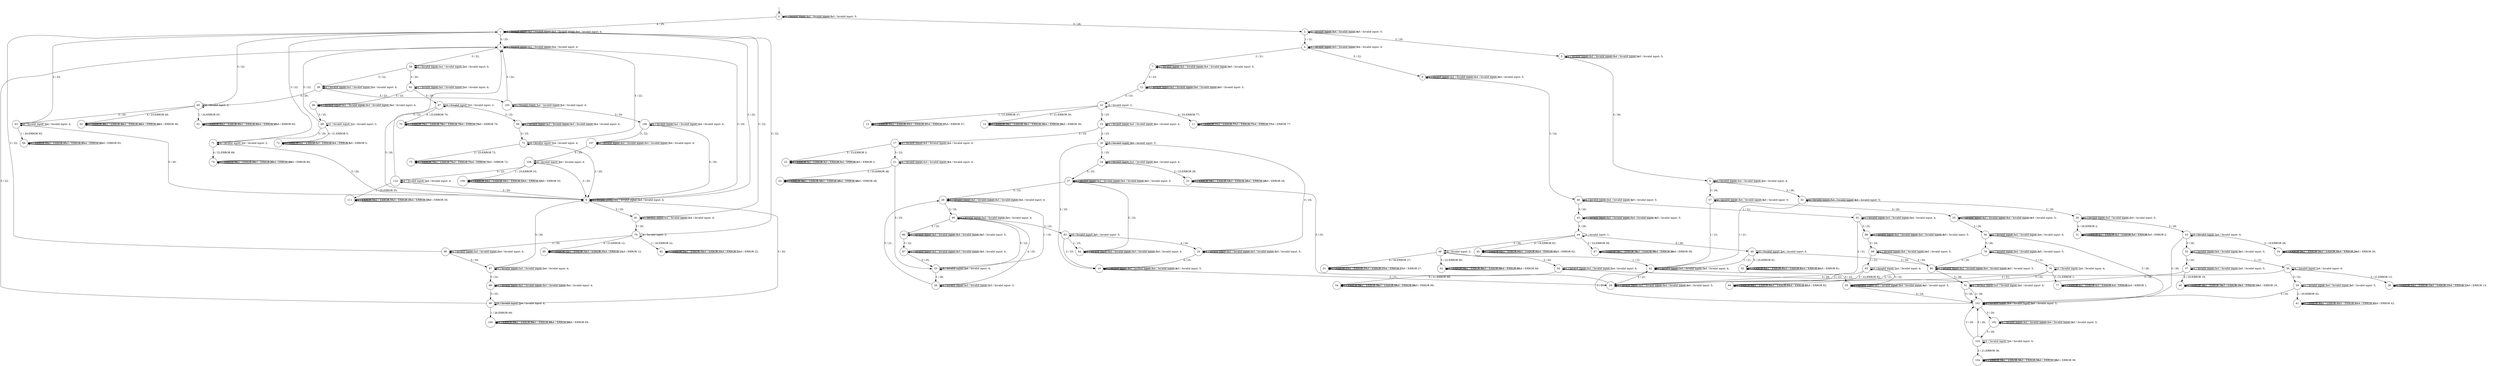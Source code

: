 digraph g {
__start0 [label="" shape="none"];

	s0 [shape="circle" label="0"];
	s1 [shape="circle" label="1"];
	s2 [shape="circle" label="2"];
	s3 [shape="circle" label="3"];
	s4 [shape="circle" label="4"];
	s5 [shape="circle" label="5"];
	s6 [shape="circle" label="6"];
	s7 [shape="circle" label="7"];
	s8 [shape="circle" label="8"];
	s9 [shape="circle" label="9"];
	s10 [shape="circle" label="10"];
	s11 [shape="circle" label="11"];
	s12 [shape="circle" label="12"];
	s13 [shape="circle" label="13"];
	s14 [shape="circle" label="14"];
	s15 [shape="circle" label="15"];
	s16 [shape="circle" label="16"];
	s17 [shape="circle" label="17"];
	s18 [shape="circle" label="18"];
	s19 [shape="circle" label="19"];
	s20 [shape="circle" label="20"];
	s21 [shape="circle" label="21"];
	s22 [shape="circle" label="22"];
	s23 [shape="circle" label="23"];
	s24 [shape="circle" label="24"];
	s25 [shape="circle" label="25"];
	s26 [shape="circle" label="26"];
	s27 [shape="circle" label="27"];
	s28 [shape="circle" label="28"];
	s29 [shape="circle" label="29"];
	s30 [shape="circle" label="30"];
	s31 [shape="circle" label="31"];
	s32 [shape="circle" label="32"];
	s33 [shape="circle" label="33"];
	s34 [shape="circle" label="34"];
	s35 [shape="circle" label="35"];
	s36 [shape="circle" label="36"];
	s37 [shape="circle" label="37"];
	s38 [shape="circle" label="38"];
	s39 [shape="circle" label="39"];
	s40 [shape="circle" label="40"];
	s41 [shape="circle" label="41"];
	s42 [shape="circle" label="42"];
	s43 [shape="circle" label="43"];
	s44 [shape="circle" label="44"];
	s45 [shape="circle" label="45"];
	s46 [shape="circle" label="46"];
	s47 [shape="circle" label="47"];
	s48 [shape="circle" label="48"];
	s49 [shape="circle" label="49"];
	s50 [shape="circle" label="50"];
	s51 [shape="circle" label="51"];
	s52 [shape="circle" label="52"];
	s53 [shape="circle" label="53"];
	s54 [shape="circle" label="54"];
	s55 [shape="circle" label="55"];
	s56 [shape="circle" label="56"];
	s57 [shape="circle" label="57"];
	s58 [shape="circle" label="58"];
	s59 [shape="circle" label="59"];
	s60 [shape="circle" label="60"];
	s61 [shape="circle" label="61"];
	s62 [shape="circle" label="62"];
	s63 [shape="circle" label="63"];
	s64 [shape="circle" label="64"];
	s65 [shape="circle" label="65"];
	s66 [shape="circle" label="66"];
	s67 [shape="circle" label="67"];
	s68 [shape="circle" label="68"];
	s69 [shape="circle" label="69"];
	s70 [shape="circle" label="70"];
	s71 [shape="circle" label="71"];
	s72 [shape="circle" label="72"];
	s73 [shape="circle" label="73"];
	s74 [shape="circle" label="74"];
	s75 [shape="circle" label="75"];
	s76 [shape="circle" label="76"];
	s77 [shape="circle" label="77"];
	s78 [shape="circle" label="78"];
	s79 [shape="circle" label="79"];
	s80 [shape="circle" label="80"];
	s81 [shape="circle" label="81"];
	s82 [shape="circle" label="82"];
	s83 [shape="circle" label="83"];
	s84 [shape="circle" label="84"];
	s85 [shape="circle" label="85"];
	s86 [shape="circle" label="86"];
	s87 [shape="circle" label="87"];
	s88 [shape="circle" label="88"];
	s89 [shape="circle" label="89"];
	s90 [shape="circle" label="90"];
	s91 [shape="circle" label="91"];
	s92 [shape="circle" label="92"];
	s93 [shape="circle" label="93"];
	s94 [shape="circle" label="94"];
	s95 [shape="circle" label="95"];
	s96 [shape="circle" label="96"];
	s97 [shape="circle" label="97"];
	s98 [shape="circle" label="98"];
	s99 [shape="circle" label="99"];
	s100 [shape="circle" label="100"];
	s101 [shape="circle" label="101"];
	s102 [shape="circle" label="102"];
	s103 [shape="circle" label="103"];
	s104 [shape="circle" label="104"];
	s105 [shape="circle" label="105"];
	s106 [shape="circle" label="106"];
	s107 [shape="circle" label="107"];
	s108 [shape="circle" label="108"];
	s109 [shape="circle" label="109"];
	s110 [shape="circle" label="110"];
	s111 [shape="circle" label="111"];
	s0 -> s0 [label="1 / Invalid input: 1;"];
	s0 -> s0 [label="2 / Invalid input: 2;"];
	s0 -> s0 [label="3 / Invalid input: 3;"];
	s0 -> s1 [label="4 / 25;"];
	s0 -> s2 [label="5 / 26;"];
	s1 -> s1 [label="1 / Invalid input: 1;"];
	s1 -> s1 [label="2 / Invalid input: 2;"];
	s1 -> s1 [label="3 / Invalid input: 3;"];
	s1 -> s1 [label="4 / Invalid input: 4;"];
	s1 -> s3 [label="5 / 25;"];
	s2 -> s4 [label="1 / 21;"];
	s2 -> s2 [label="2 / Invalid input: 2;"];
	s2 -> s5 [label="3 / 20;"];
	s2 -> s2 [label="4 / Invalid input: 4;"];
	s2 -> s2 [label="5 / Invalid input: 5;"];
	s3 -> s3 [label="1 / Invalid input: 1;"];
	s3 -> s3 [label="2 / Invalid input: 2;"];
	s3 -> s6 [label="3 / 20;"];
	s3 -> s3 [label="4 / Invalid input: 4;"];
	s3 -> s58 [label="5 / 22;"];
	s4 -> s4 [label="1 / Invalid input: 1;"];
	s4 -> s7 [label="2 / 21;"];
	s4 -> s4 [label="3 / Invalid input: 3;"];
	s4 -> s4 [label="4 / Invalid input: 4;"];
	s4 -> s8 [label="5 / 22;"];
	s5 -> s5 [label="1 / Invalid input: 1;"];
	s5 -> s5 [label="2 / Invalid input: 2;"];
	s5 -> s9 [label="3 / 26;"];
	s5 -> s5 [label="4 / Invalid input: 4;"];
	s5 -> s5 [label="5 / Invalid input: 5;"];
	s6 -> s6 [label="1 / Invalid input: 1;"];
	s6 -> s6 [label="2 / Invalid input: 2;"];
	s6 -> s1 [label="3 / 22;"];
	s6 -> s6 [label="4 / Invalid input: 4;"];
	s6 -> s81 [label="5 / 20;"];
	s7 -> s7 [label="1 / Invalid input: 1;"];
	s7 -> s7 [label="2 / Invalid input: 2;"];
	s7 -> s12 [label="3 / 23;"];
	s7 -> s7 [label="4 / Invalid input: 4;"];
	s7 -> s7 [label="5 / Invalid input: 5;"];
	s8 -> s8 [label="1 / Invalid input: 1;"];
	s8 -> s8 [label="2 / Invalid input: 2;"];
	s8 -> s46 [label="3 / 24;"];
	s8 -> s8 [label="4 / Invalid input: 4;"];
	s8 -> s8 [label="5 / Invalid input: 5;"];
	s9 -> s9 [label="1 / Invalid input: 1;"];
	s9 -> s9 [label="2 / Invalid input: 2;"];
	s9 -> s57 [label="3 / 26;"];
	s9 -> s9 [label="4 / Invalid input: 4;"];
	s9 -> s32 [label="5 / 26;"];
	s10 -> s13 [label="1 / 21;ERROR 37;"];
	s10 -> s10 [label="2 / Invalid input: 2;"];
	s10 -> s14 [label="3 / 21;ERROR 30;"];
	s10 -> s11 [label="4 / 25;ERROR 77;"];
	s10 -> s15 [label="5 / 25;"];
	s11 -> s11 [label="1 / ERROR 77;"];
	s11 -> s11 [label="2 / ERROR 77;"];
	s11 -> s11 [label="3 / ERROR 77;"];
	s11 -> s11 [label="4 / ERROR 77;"];
	s11 -> s11 [label="5 / ERROR 77;"];
	s12 -> s12 [label="1 / Invalid input: 1;"];
	s12 -> s12 [label="2 / Invalid input: 2;"];
	s12 -> s10 [label="3 / 23;"];
	s12 -> s12 [label="4 / Invalid input: 4;"];
	s12 -> s12 [label="5 / Invalid input: 5;"];
	s13 -> s13 [label="1 / ERROR 37;"];
	s13 -> s13 [label="2 / ERROR 37;"];
	s13 -> s13 [label="3 / ERROR 37;"];
	s13 -> s13 [label="4 / ERROR 37;"];
	s13 -> s13 [label="5 / ERROR 37;"];
	s14 -> s14 [label="1 / ERROR 30;"];
	s14 -> s14 [label="2 / ERROR 30;"];
	s14 -> s14 [label="3 / ERROR 30;"];
	s14 -> s14 [label="4 / ERROR 30;"];
	s14 -> s14 [label="5 / ERROR 30;"];
	s15 -> s15 [label="1 / Invalid input: 1;"];
	s15 -> s16 [label="2 / 23;"];
	s15 -> s15 [label="3 / Invalid input: 3;"];
	s15 -> s15 [label="4 / Invalid input: 4;"];
	s15 -> s17 [label="5 / 23;"];
	s16 -> s18 [label="1 / 25;"];
	s16 -> s19 [label="2 / 25;"];
	s16 -> s16 [label="3 / Invalid input: 3;"];
	s16 -> s20 [label="4 / 24;"];
	s16 -> s16 [label="5 / Invalid input: 5;"];
	s17 -> s17 [label="1 / Invalid input: 1;"];
	s17 -> s17 [label="2 / Invalid input: 2;"];
	s17 -> s21 [label="3 / 22;"];
	s17 -> s17 [label="4 / Invalid input: 4;"];
	s17 -> s22 [label="5 / 23;ERROR 3;"];
	s18 -> s18 [label="1 / Invalid input: 1;"];
	s18 -> s23 [label="2 / 23;ERROR 28;"];
	s18 -> s18 [label="3 / Invalid input: 3;"];
	s18 -> s18 [label="4 / Invalid input: 4;"];
	s18 -> s27 [label="5 / 23;"];
	s19 -> s19 [label="1 / Invalid input: 1;"];
	s19 -> s19 [label="2 / Invalid input: 2;"];
	s19 -> s29 [label="3 / 21;"];
	s19 -> s19 [label="4 / Invalid input: 4;"];
	s19 -> s19 [label="5 / Invalid input: 5;"];
	s20 -> s20 [label="1 / Invalid input: 1;"];
	s20 -> s20 [label="2 / Invalid input: 2;"];
	s20 -> s20 [label="3 / Invalid input: 3;"];
	s20 -> s19 [label="4 / 25;"];
	s20 -> s20 [label="5 / Invalid input: 5;"];
	s21 -> s21 [label="1 / Invalid input: 1;"];
	s21 -> s24 [label="2 / 25;ERROR 48;"];
	s21 -> s21 [label="3 / Invalid input: 3;"];
	s21 -> s21 [label="4 / Invalid input: 4;"];
	s21 -> s25 [label="5 / 25;"];
	s22 -> s22 [label="1 / ERROR 3;"];
	s22 -> s22 [label="2 / ERROR 3;"];
	s22 -> s22 [label="3 / ERROR 3;"];
	s22 -> s22 [label="4 / ERROR 3;"];
	s22 -> s22 [label="5 / ERROR 3;"];
	s23 -> s23 [label="1 / ERROR 28;"];
	s23 -> s23 [label="2 / ERROR 28;"];
	s23 -> s23 [label="3 / ERROR 28;"];
	s23 -> s23 [label="4 / ERROR 28;"];
	s23 -> s23 [label="5 / ERROR 28;"];
	s24 -> s24 [label="1 / ERROR 48;"];
	s24 -> s24 [label="2 / ERROR 48;"];
	s24 -> s24 [label="3 / ERROR 48;"];
	s24 -> s24 [label="4 / ERROR 48;"];
	s24 -> s24 [label="5 / ERROR 48;"];
	s25 -> s28 [label="1 / 19;"];
	s25 -> s26 [label="2 / 26;"];
	s25 -> s25 [label="3 / Invalid input: 3;"];
	s25 -> s25 [label="4 / Invalid input: 4;"];
	s25 -> s85 [label="5 / 23;"];
	s26 -> s26 [label="1 / Invalid input: 1;"];
	s26 -> s26 [label="2 / Invalid input: 2;"];
	s26 -> s26 [label="3 / Invalid input: 3;"];
	s26 -> s85 [label="4 / 25;"];
	s26 -> s28 [label="5 / 21;"];
	s27 -> s27 [label="1 / Invalid input: 1;"];
	s27 -> s27 [label="2 / Invalid input: 2;"];
	s27 -> s28 [label="3 / 23;"];
	s27 -> s27 [label="4 / Invalid input: 4;"];
	s27 -> s27 [label="5 / Invalid input: 5;"];
	s28 -> s28 [label="1 / Invalid input: 1;"];
	s28 -> s28 [label="2 / Invalid input: 2;"];
	s28 -> s28 [label="3 / Invalid input: 3;"];
	s28 -> s28 [label="4 / Invalid input: 4;"];
	s28 -> s85 [label="5 / 25;"];
	s29 -> s29 [label="1 / Invalid input: 1;"];
	s29 -> s29 [label="2 / Invalid input: 2;"];
	s29 -> s27 [label="3 / 23;"];
	s29 -> s29 [label="4 / Invalid input: 4;"];
	s29 -> s29 [label="5 / Invalid input: 5;"];
	s30 -> s30 [label="1 / Invalid input: 1;"];
	s30 -> s30 [label="2 / Invalid input: 2;"];
	s30 -> s33 [label="3 / 26;"];
	s30 -> s31 [label="4 / 26;ERROR 2;"];
	s30 -> s30 [label="5 / Invalid input: 5;"];
	s31 -> s31 [label="1 / ERROR 2;"];
	s31 -> s31 [label="2 / ERROR 2;"];
	s31 -> s31 [label="3 / ERROR 2;"];
	s31 -> s31 [label="4 / ERROR 2;"];
	s31 -> s31 [label="5 / ERROR 2;"];
	s32 -> s42 [label="1 / 21;"];
	s32 -> s32 [label="2 / Invalid input: 2;"];
	s32 -> s30 [label="3 / 20;"];
	s32 -> s32 [label="4 / Invalid input: 4;"];
	s32 -> s32 [label="5 / Invalid input: 5;"];
	s33 -> s33 [label="1 / Invalid input: 1;"];
	s33 -> s34 [label="2 / 19;ERROR 26;"];
	s33 -> s101 [label="3 / 26;"];
	s33 -> s33 [label="4 / Invalid input: 4;"];
	s33 -> s35 [label="5 / 26;"];
	s34 -> s34 [label="1 / ERROR 26;"];
	s34 -> s34 [label="2 / ERROR 26;"];
	s34 -> s34 [label="3 / ERROR 26;"];
	s34 -> s34 [label="4 / ERROR 26;"];
	s34 -> s34 [label="5 / ERROR 26;"];
	s35 -> s36 [label="1 / 21;"];
	s35 -> s35 [label="2 / Invalid input: 2;"];
	s35 -> s37 [label="3 / 20;"];
	s35 -> s35 [label="4 / Invalid input: 4;"];
	s35 -> s35 [label="5 / Invalid input: 5;"];
	s36 -> s36 [label="1 / Invalid input: 1;"];
	s36 -> s29 [label="2 / 21;"];
	s36 -> s38 [label="3 / 21;ERROR 13;"];
	s36 -> s36 [label="4 / Invalid input: 4;"];
	s36 -> s39 [label="5 / 22;"];
	s37 -> s37 [label="1 / Invalid input: 1;"];
	s37 -> s37 [label="2 / Invalid input: 2;"];
	s37 -> s91 [label="3 / 26;"];
	s37 -> s40 [label="4 / 20;ERROR 18;"];
	s37 -> s37 [label="5 / Invalid input: 5;"];
	s38 -> s38 [label="1 / ERROR 13;"];
	s38 -> s38 [label="2 / ERROR 13;"];
	s38 -> s38 [label="3 / ERROR 13;"];
	s38 -> s38 [label="4 / ERROR 13;"];
	s38 -> s38 [label="5 / ERROR 13;"];
	s39 -> s39 [label="1 / Invalid input: 1;"];
	s39 -> s41 [label="2 / 20;ERROR 42;"];
	s39 -> s101 [label="3 / 24;"];
	s39 -> s39 [label="4 / Invalid input: 4;"];
	s39 -> s39 [label="5 / Invalid input: 5;"];
	s40 -> s40 [label="1 / ERROR 18;"];
	s40 -> s40 [label="2 / ERROR 18;"];
	s40 -> s40 [label="3 / ERROR 18;"];
	s40 -> s40 [label="4 / ERROR 18;"];
	s40 -> s40 [label="5 / ERROR 18;"];
	s41 -> s41 [label="1 / ERROR 42;"];
	s41 -> s41 [label="2 / ERROR 42;"];
	s41 -> s41 [label="3 / ERROR 42;"];
	s41 -> s41 [label="4 / ERROR 42;"];
	s41 -> s41 [label="5 / ERROR 42;"];
	s42 -> s42 [label="1 / Invalid input: 1;"];
	s42 -> s29 [label="2 / 21;"];
	s42 -> s42 [label="3 / Invalid input: 3;"];
	s42 -> s42 [label="4 / Invalid input: 4;"];
	s42 -> s95 [label="5 / 22;"];
	s43 -> s43 [label="1 / Invalid input: 1;"];
	s43 -> s43 [label="2 / Invalid input: 2;"];
	s43 -> s44 [label="3 / 26;"];
	s43 -> s43 [label="4 / Invalid input: 4;"];
	s43 -> s43 [label="5 / Invalid input: 5;"];
	s44 -> s44 [label="1 / Invalid input: 1;"];
	s44 -> s47 [label="2 / 22;ERROR 58;"];
	s44 -> s48 [label="3 / 26;"];
	s44 -> s45 [label="4 / 19;ERROR 62;"];
	s44 -> s49 [label="5 / 26;"];
	s45 -> s45 [label="1 / ERROR 62;"];
	s45 -> s45 [label="2 / ERROR 62;"];
	s45 -> s45 [label="3 / ERROR 62;"];
	s45 -> s45 [label="4 / ERROR 62;"];
	s45 -> s45 [label="5 / ERROR 62;"];
	s46 -> s92 [label="1 / 21;"];
	s46 -> s46 [label="2 / Invalid input: 2;"];
	s46 -> s43 [label="3 / 20;"];
	s46 -> s46 [label="4 / Invalid input: 4;"];
	s46 -> s46 [label="5 / Invalid input: 5;"];
	s47 -> s47 [label="1 / ERROR 58;"];
	s47 -> s47 [label="2 / ERROR 58;"];
	s47 -> s47 [label="3 / ERROR 58;"];
	s47 -> s47 [label="4 / ERROR 58;"];
	s47 -> s47 [label="5 / ERROR 58;"];
	s48 -> s42 [label="1 / 21;"];
	s48 -> s48 [label="2 / Invalid input: 2;"];
	s48 -> s50 [label="3 / 20;"];
	s48 -> s51 [label="4 / 26;ERROR 27;"];
	s48 -> s52 [label="5 / 22;ERROR 66;"];
	s49 -> s42 [label="1 / 21;"];
	s49 -> s49 [label="2 / Invalid input: 2;"];
	s49 -> s90 [label="3 / 20;"];
	s49 -> s49 [label="4 / Invalid input: 4;"];
	s49 -> s53 [label="5 / 25;ERROR 81;"];
	s50 -> s50 [label="1 / Invalid input: 1;"];
	s50 -> s50 [label="2 / Invalid input: 2;"];
	s50 -> s91 [label="3 / 26;"];
	s50 -> s50 [label="4 / Invalid input: 4;"];
	s50 -> s54 [label="5 / 21;ERROR 99;"];
	s51 -> s51 [label="1 / ERROR 27;"];
	s51 -> s51 [label="2 / ERROR 27;"];
	s51 -> s51 [label="3 / ERROR 27;"];
	s51 -> s51 [label="4 / ERROR 27;"];
	s51 -> s51 [label="5 / ERROR 27;"];
	s52 -> s52 [label="1 / ERROR 66;"];
	s52 -> s52 [label="2 / ERROR 66;"];
	s52 -> s52 [label="3 / ERROR 66;"];
	s52 -> s52 [label="4 / ERROR 66;"];
	s52 -> s52 [label="5 / ERROR 66;"];
	s53 -> s53 [label="1 / ERROR 81;"];
	s53 -> s53 [label="2 / ERROR 81;"];
	s53 -> s53 [label="3 / ERROR 81;"];
	s53 -> s53 [label="4 / ERROR 81;"];
	s53 -> s53 [label="5 / ERROR 81;"];
	s54 -> s54 [label="1 / ERROR 99;"];
	s54 -> s54 [label="2 / ERROR 99;"];
	s54 -> s54 [label="3 / ERROR 99;"];
	s54 -> s54 [label="4 / ERROR 99;"];
	s54 -> s54 [label="5 / ERROR 99;"];
	s55 -> s55 [label="1 / Invalid input: 1;"];
	s55 -> s55 [label="2 / Invalid input: 2;"];
	s55 -> s56 [label="3 / 26;"];
	s55 -> s55 [label="4 / Invalid input: 4;"];
	s55 -> s55 [label="5 / Invalid input: 5;"];
	s56 -> s56 [label="1 / Invalid input: 1;"];
	s56 -> s56 [label="2 / Invalid input: 2;"];
	s56 -> s101 [label="3 / 26;"];
	s56 -> s56 [label="4 / Invalid input: 4;"];
	s56 -> s78 [label="5 / 26;"];
	s57 -> s42 [label="1 / 21;"];
	s57 -> s57 [label="2 / Invalid input: 2;"];
	s57 -> s55 [label="3 / 20;"];
	s57 -> s57 [label="4 / Invalid input: 4;"];
	s57 -> s57 [label="5 / Invalid input: 5;"];
	s58 -> s58 [label="1 / Invalid input: 1;"];
	s58 -> s58 [label="2 / Invalid input: 2;"];
	s58 -> s65 [label="3 / 20;"];
	s58 -> s58 [label="4 / Invalid input: 4;"];
	s58 -> s59 [label="5 / 22;"];
	s59 -> s59 [label="1 / Invalid input: 1;"];
	s59 -> s59 [label="2 / Invalid input: 2;"];
	s59 -> s60 [label="3 / 20;"];
	s59 -> s59 [label="4 / Invalid input: 4;"];
	s59 -> s105 [label="5 / 22;"];
	s60 -> s61 [label="1 / 24;ERROR 65;"];
	s60 -> s60 [label="2 / Invalid input: 2;"];
	s60 -> s1 [label="3 / 22;"];
	s60 -> s62 [label="4 / 23;ERROR 46;"];
	s60 -> s63 [label="5 / 20;"];
	s61 -> s61 [label="1 / ERROR 65;"];
	s61 -> s61 [label="2 / ERROR 65;"];
	s61 -> s61 [label="3 / ERROR 65;"];
	s61 -> s61 [label="4 / ERROR 65;"];
	s61 -> s61 [label="5 / ERROR 65;"];
	s62 -> s62 [label="1 / ERROR 46;"];
	s62 -> s62 [label="2 / ERROR 46;"];
	s62 -> s62 [label="3 / ERROR 46;"];
	s62 -> s62 [label="4 / ERROR 46;"];
	s62 -> s62 [label="5 / ERROR 46;"];
	s63 -> s64 [label="1 / 20;ERROR 93;"];
	s63 -> s63 [label="2 / Invalid input: 2;"];
	s63 -> s1 [label="3 / 22;"];
	s63 -> s63 [label="4 / Invalid input: 4;"];
	s63 -> s6 [label="5 / 20;"];
	s64 -> s64 [label="1 / ERROR 93;"];
	s64 -> s64 [label="2 / ERROR 93;"];
	s64 -> s64 [label="3 / ERROR 93;"];
	s64 -> s64 [label="4 / ERROR 93;"];
	s64 -> s64 [label="5 / ERROR 93;"];
	s65 -> s65 [label="1 / Invalid input: 1;"];
	s65 -> s65 [label="2 / Invalid input: 2;"];
	s65 -> s66 [label="3 / 22;"];
	s65 -> s65 [label="4 / Invalid input: 4;"];
	s65 -> s67 [label="5 / 20;"];
	s66 -> s66 [label="1 / Invalid input: 1;"];
	s66 -> s66 [label="2 / Invalid input: 2;"];
	s66 -> s66 [label="3 / Invalid input: 3;"];
	s66 -> s66 [label="4 / Invalid input: 4;"];
	s66 -> s68 [label="5 / 25;"];
	s67 -> s67 [label="1 / Invalid input: 1;"];
	s67 -> s67 [label="2 / Invalid input: 2;"];
	s67 -> s69 [label="3 / 22;"];
	s67 -> s70 [label="4 / 23;ERROR 70;"];
	s67 -> s6 [label="5 / 20;"];
	s68 -> s68 [label="1 / Invalid input: 1;"];
	s68 -> s68 [label="2 / Invalid input: 2;"];
	s68 -> s71 [label="3 / 20;"];
	s68 -> s72 [label="4 / 21;ERROR 5;"];
	s68 -> s3 [label="5 / 22;"];
	s69 -> s69 [label="1 / Invalid input: 1;"];
	s69 -> s69 [label="2 / Invalid input: 2;"];
	s69 -> s69 [label="3 / Invalid input: 3;"];
	s69 -> s69 [label="4 / Invalid input: 4;"];
	s69 -> s73 [label="5 / 25;"];
	s70 -> s70 [label="1 / ERROR 70;"];
	s70 -> s70 [label="2 / ERROR 70;"];
	s70 -> s70 [label="3 / ERROR 70;"];
	s70 -> s70 [label="4 / ERROR 70;"];
	s70 -> s70 [label="5 / ERROR 70;"];
	s71 -> s71 [label="1 / Invalid input: 1;"];
	s71 -> s71 [label="2 / Invalid input: 2;"];
	s71 -> s1 [label="3 / 22;"];
	s71 -> s74 [label="4 / 22;ERROR 89;"];
	s71 -> s6 [label="5 / 20;"];
	s72 -> s72 [label="1 / ERROR 5;"];
	s72 -> s72 [label="2 / ERROR 5;"];
	s72 -> s72 [label="3 / ERROR 5;"];
	s72 -> s72 [label="4 / ERROR 5;"];
	s72 -> s72 [label="5 / ERROR 5;"];
	s73 -> s73 [label="1 / Invalid input: 1;"];
	s73 -> s75 [label="2 / 25;ERROR 72;"];
	s73 -> s6 [label="3 / 20;"];
	s73 -> s73 [label="4 / Invalid input: 4;"];
	s73 -> s3 [label="5 / 22;"];
	s74 -> s74 [label="1 / ERROR 89;"];
	s74 -> s74 [label="2 / ERROR 89;"];
	s74 -> s74 [label="3 / ERROR 89;"];
	s74 -> s74 [label="4 / ERROR 89;"];
	s74 -> s74 [label="5 / ERROR 89;"];
	s75 -> s75 [label="1 / ERROR 72;"];
	s75 -> s75 [label="2 / ERROR 72;"];
	s75 -> s75 [label="3 / ERROR 72;"];
	s75 -> s75 [label="4 / ERROR 72;"];
	s75 -> s75 [label="5 / ERROR 72;"];
	s76 -> s76 [label="1 / Invalid input: 1;"];
	s76 -> s29 [label="2 / 21;"];
	s76 -> s77 [label="3 / 21;ERROR 1;"];
	s76 -> s76 [label="4 / Invalid input: 4;"];
	s76 -> s95 [label="5 / 22;"];
	s77 -> s77 [label="1 / ERROR 1;"];
	s77 -> s77 [label="2 / ERROR 1;"];
	s77 -> s77 [label="3 / ERROR 1;"];
	s77 -> s77 [label="4 / ERROR 1;"];
	s77 -> s77 [label="5 / ERROR 1;"];
	s78 -> s76 [label="1 / 21;"];
	s78 -> s78 [label="2 / Invalid input: 2;"];
	s78 -> s90 [label="3 / 20;"];
	s78 -> s78 [label="4 / Invalid input: 4;"];
	s78 -> s78 [label="5 / Invalid input: 5;"];
	s79 -> s82 [label="1 / 20;ERROR 22;"];
	s79 -> s79 [label="2 / Invalid input: 2;"];
	s79 -> s1 [label="3 / 22;"];
	s79 -> s80 [label="4 / 23;ERROR 12;"];
	s79 -> s96 [label="5 / 20;"];
	s80 -> s80 [label="1 / ERROR 12;"];
	s80 -> s80 [label="2 / ERROR 12;"];
	s80 -> s80 [label="3 / ERROR 12;"];
	s80 -> s80 [label="4 / ERROR 12;"];
	s80 -> s80 [label="5 / ERROR 12;"];
	s81 -> s81 [label="1 / Invalid input: 1;"];
	s81 -> s81 [label="2 / Invalid input: 2;"];
	s81 -> s1 [label="3 / 22;"];
	s81 -> s81 [label="4 / Invalid input: 4;"];
	s81 -> s79 [label="5 / 20;"];
	s82 -> s82 [label="1 / ERROR 22;"];
	s82 -> s82 [label="2 / ERROR 22;"];
	s82 -> s82 [label="3 / ERROR 22;"];
	s82 -> s82 [label="4 / ERROR 22;"];
	s82 -> s82 [label="5 / ERROR 22;"];
	s83 -> s84 [label="1 / 25;"];
	s83 -> s19 [label="2 / 25;"];
	s83 -> s83 [label="3 / Invalid input: 3;"];
	s83 -> s20 [label="4 / 24;"];
	s83 -> s83 [label="5 / Invalid input: 5;"];
	s84 -> s84 [label="1 / Invalid input: 1;"];
	s84 -> s84 [label="2 / Invalid input: 2;"];
	s84 -> s84 [label="3 / Invalid input: 3;"];
	s84 -> s84 [label="4 / Invalid input: 4;"];
	s84 -> s27 [label="5 / 23;"];
	s85 -> s85 [label="1 / Invalid input: 1;"];
	s85 -> s83 [label="2 / 23;"];
	s85 -> s85 [label="3 / Invalid input: 3;"];
	s85 -> s85 [label="4 / Invalid input: 4;"];
	s85 -> s86 [label="5 / 23;"];
	s86 -> s86 [label="1 / Invalid input: 1;"];
	s86 -> s86 [label="2 / Invalid input: 2;"];
	s86 -> s87 [label="3 / 22;"];
	s86 -> s86 [label="4 / Invalid input: 4;"];
	s86 -> s86 [label="5 / Invalid input: 5;"];
	s87 -> s87 [label="1 / Invalid input: 1;"];
	s87 -> s87 [label="2 / Invalid input: 2;"];
	s87 -> s87 [label="3 / Invalid input: 3;"];
	s87 -> s87 [label="4 / Invalid input: 4;"];
	s87 -> s25 [label="5 / 25;"];
	s88 -> s88 [label="1 / Invalid input: 1;"];
	s88 -> s88 [label="2 / Invalid input: 2;"];
	s88 -> s89 [label="3 / 24;"];
	s88 -> s88 [label="4 / Invalid input: 4;"];
	s88 -> s88 [label="5 / Invalid input: 5;"];
	s89 -> s93 [label="1 / 21;"];
	s89 -> s89 [label="2 / Invalid input: 2;"];
	s89 -> s90 [label="3 / 20;"];
	s89 -> s89 [label="4 / Invalid input: 4;"];
	s89 -> s89 [label="5 / Invalid input: 5;"];
	s90 -> s90 [label="1 / Invalid input: 1;"];
	s90 -> s90 [label="2 / Invalid input: 2;"];
	s90 -> s91 [label="3 / 26;"];
	s90 -> s90 [label="4 / Invalid input: 4;"];
	s90 -> s90 [label="5 / Invalid input: 5;"];
	s91 -> s91 [label="1 / Invalid input: 1;"];
	s91 -> s91 [label="2 / Invalid input: 2;"];
	s91 -> s101 [label="3 / 26;"];
	s91 -> s91 [label="4 / Invalid input: 4;"];
	s91 -> s101 [label="5 / 26;"];
	s92 -> s92 [label="1 / Invalid input: 1;"];
	s92 -> s29 [label="2 / 21;"];
	s92 -> s92 [label="3 / Invalid input: 3;"];
	s92 -> s92 [label="4 / Invalid input: 4;"];
	s92 -> s88 [label="5 / 22;"];
	s93 -> s93 [label="1 / Invalid input: 1;"];
	s93 -> s29 [label="2 / 21;"];
	s93 -> s94 [label="3 / 22;ERROR 82;"];
	s93 -> s93 [label="4 / Invalid input: 4;"];
	s93 -> s95 [label="5 / 22;"];
	s94 -> s94 [label="1 / ERROR 82;"];
	s94 -> s94 [label="2 / ERROR 82;"];
	s94 -> s94 [label="3 / ERROR 82;"];
	s94 -> s94 [label="4 / ERROR 82;"];
	s94 -> s94 [label="5 / ERROR 82;"];
	s95 -> s95 [label="1 / Invalid input: 1;"];
	s95 -> s95 [label="2 / Invalid input: 2;"];
	s95 -> s101 [label="3 / 24;"];
	s95 -> s95 [label="4 / Invalid input: 4;"];
	s95 -> s95 [label="5 / Invalid input: 5;"];
	s96 -> s96 [label="1 / Invalid input: 1;"];
	s96 -> s96 [label="2 / Invalid input: 2;"];
	s96 -> s1 [label="3 / 22;"];
	s96 -> s96 [label="4 / Invalid input: 4;"];
	s96 -> s97 [label="5 / 20;"];
	s97 -> s97 [label="1 / Invalid input: 1;"];
	s97 -> s97 [label="2 / Invalid input: 2;"];
	s97 -> s98 [label="3 / 22;"];
	s97 -> s97 [label="4 / Invalid input: 4;"];
	s97 -> s6 [label="5 / 20;"];
	s98 -> s98 [label="1 / Invalid input: 1;"];
	s98 -> s98 [label="2 / Invalid input: 2;"];
	s98 -> s98 [label="3 / Invalid input: 3;"];
	s98 -> s98 [label="4 / Invalid input: 4;"];
	s98 -> s99 [label="5 / 25;"];
	s99 -> s100 [label="1 / 26;ERROR 69;"];
	s99 -> s99 [label="2 / Invalid input: 2;"];
	s99 -> s6 [label="3 / 20;"];
	s99 -> s99 [label="4 / Invalid input: 4;"];
	s99 -> s3 [label="5 / 22;"];
	s100 -> s100 [label="1 / ERROR 69;"];
	s100 -> s100 [label="2 / ERROR 69;"];
	s100 -> s100 [label="3 / ERROR 69;"];
	s100 -> s100 [label="4 / ERROR 69;"];
	s100 -> s100 [label="5 / ERROR 69;"];
	s101 -> s42 [label="1 / 21;"];
	s101 -> s101 [label="2 / Invalid input: 2;"];
	s101 -> s102 [label="3 / 20;"];
	s101 -> s101 [label="4 / Invalid input: 4;"];
	s101 -> s101 [label="5 / Invalid input: 5;"];
	s102 -> s102 [label="1 / Invalid input: 1;"];
	s102 -> s102 [label="2 / Invalid input: 2;"];
	s102 -> s103 [label="3 / 26;"];
	s102 -> s102 [label="4 / Invalid input: 4;"];
	s102 -> s102 [label="5 / Invalid input: 5;"];
	s103 -> s103 [label="1 / Invalid input: 1;"];
	s103 -> s104 [label="2 / 21;ERROR 38;"];
	s103 -> s101 [label="3 / 26;"];
	s103 -> s103 [label="4 / Invalid input: 4;"];
	s103 -> s101 [label="5 / 26;"];
	s104 -> s104 [label="1 / ERROR 38;"];
	s104 -> s104 [label="2 / ERROR 38;"];
	s104 -> s104 [label="3 / ERROR 38;"];
	s104 -> s104 [label="4 / ERROR 38;"];
	s104 -> s104 [label="5 / ERROR 38;"];
	s105 -> s105 [label="1 / Invalid input: 1;"];
	s105 -> s105 [label="2 / Invalid input: 2;"];
	s105 -> s106 [label="3 / 20;"];
	s105 -> s105 [label="4 / Invalid input: 4;"];
	s105 -> s3 [label="5 / 22;"];
	s106 -> s106 [label="1 / Invalid input: 1;"];
	s106 -> s106 [label="2 / Invalid input: 2;"];
	s106 -> s107 [label="3 / 22;"];
	s106 -> s106 [label="4 / Invalid input: 4;"];
	s106 -> s6 [label="5 / 20;"];
	s107 -> s107 [label="1 / Invalid input: 1;"];
	s107 -> s107 [label="2 / Invalid input: 2;"];
	s107 -> s107 [label="3 / Invalid input: 3;"];
	s107 -> s107 [label="4 / Invalid input: 4;"];
	s107 -> s108 [label="5 / 25;"];
	s108 -> s109 [label="1 / 25;ERROR 33;"];
	s108 -> s108 [label="2 / Invalid input: 2;"];
	s108 -> s6 [label="3 / 20;"];
	s108 -> s108 [label="4 / Invalid input: 4;"];
	s108 -> s110 [label="5 / 22;"];
	s109 -> s109 [label="1 / ERROR 33;"];
	s109 -> s109 [label="2 / ERROR 33;"];
	s109 -> s109 [label="3 / ERROR 33;"];
	s109 -> s109 [label="4 / ERROR 33;"];
	s109 -> s109 [label="5 / ERROR 33;"];
	s110 -> s111 [label="1 / 25;ERROR 35;"];
	s110 -> s110 [label="2 / Invalid input: 2;"];
	s110 -> s6 [label="3 / 20;"];
	s110 -> s110 [label="4 / Invalid input: 4;"];
	s110 -> s3 [label="5 / 22;"];
	s111 -> s111 [label="1 / ERROR 35;"];
	s111 -> s111 [label="2 / ERROR 35;"];
	s111 -> s111 [label="3 / ERROR 35;"];
	s111 -> s111 [label="4 / ERROR 35;"];
	s111 -> s111 [label="5 / ERROR 35;"];

__start0 -> s0;
}
